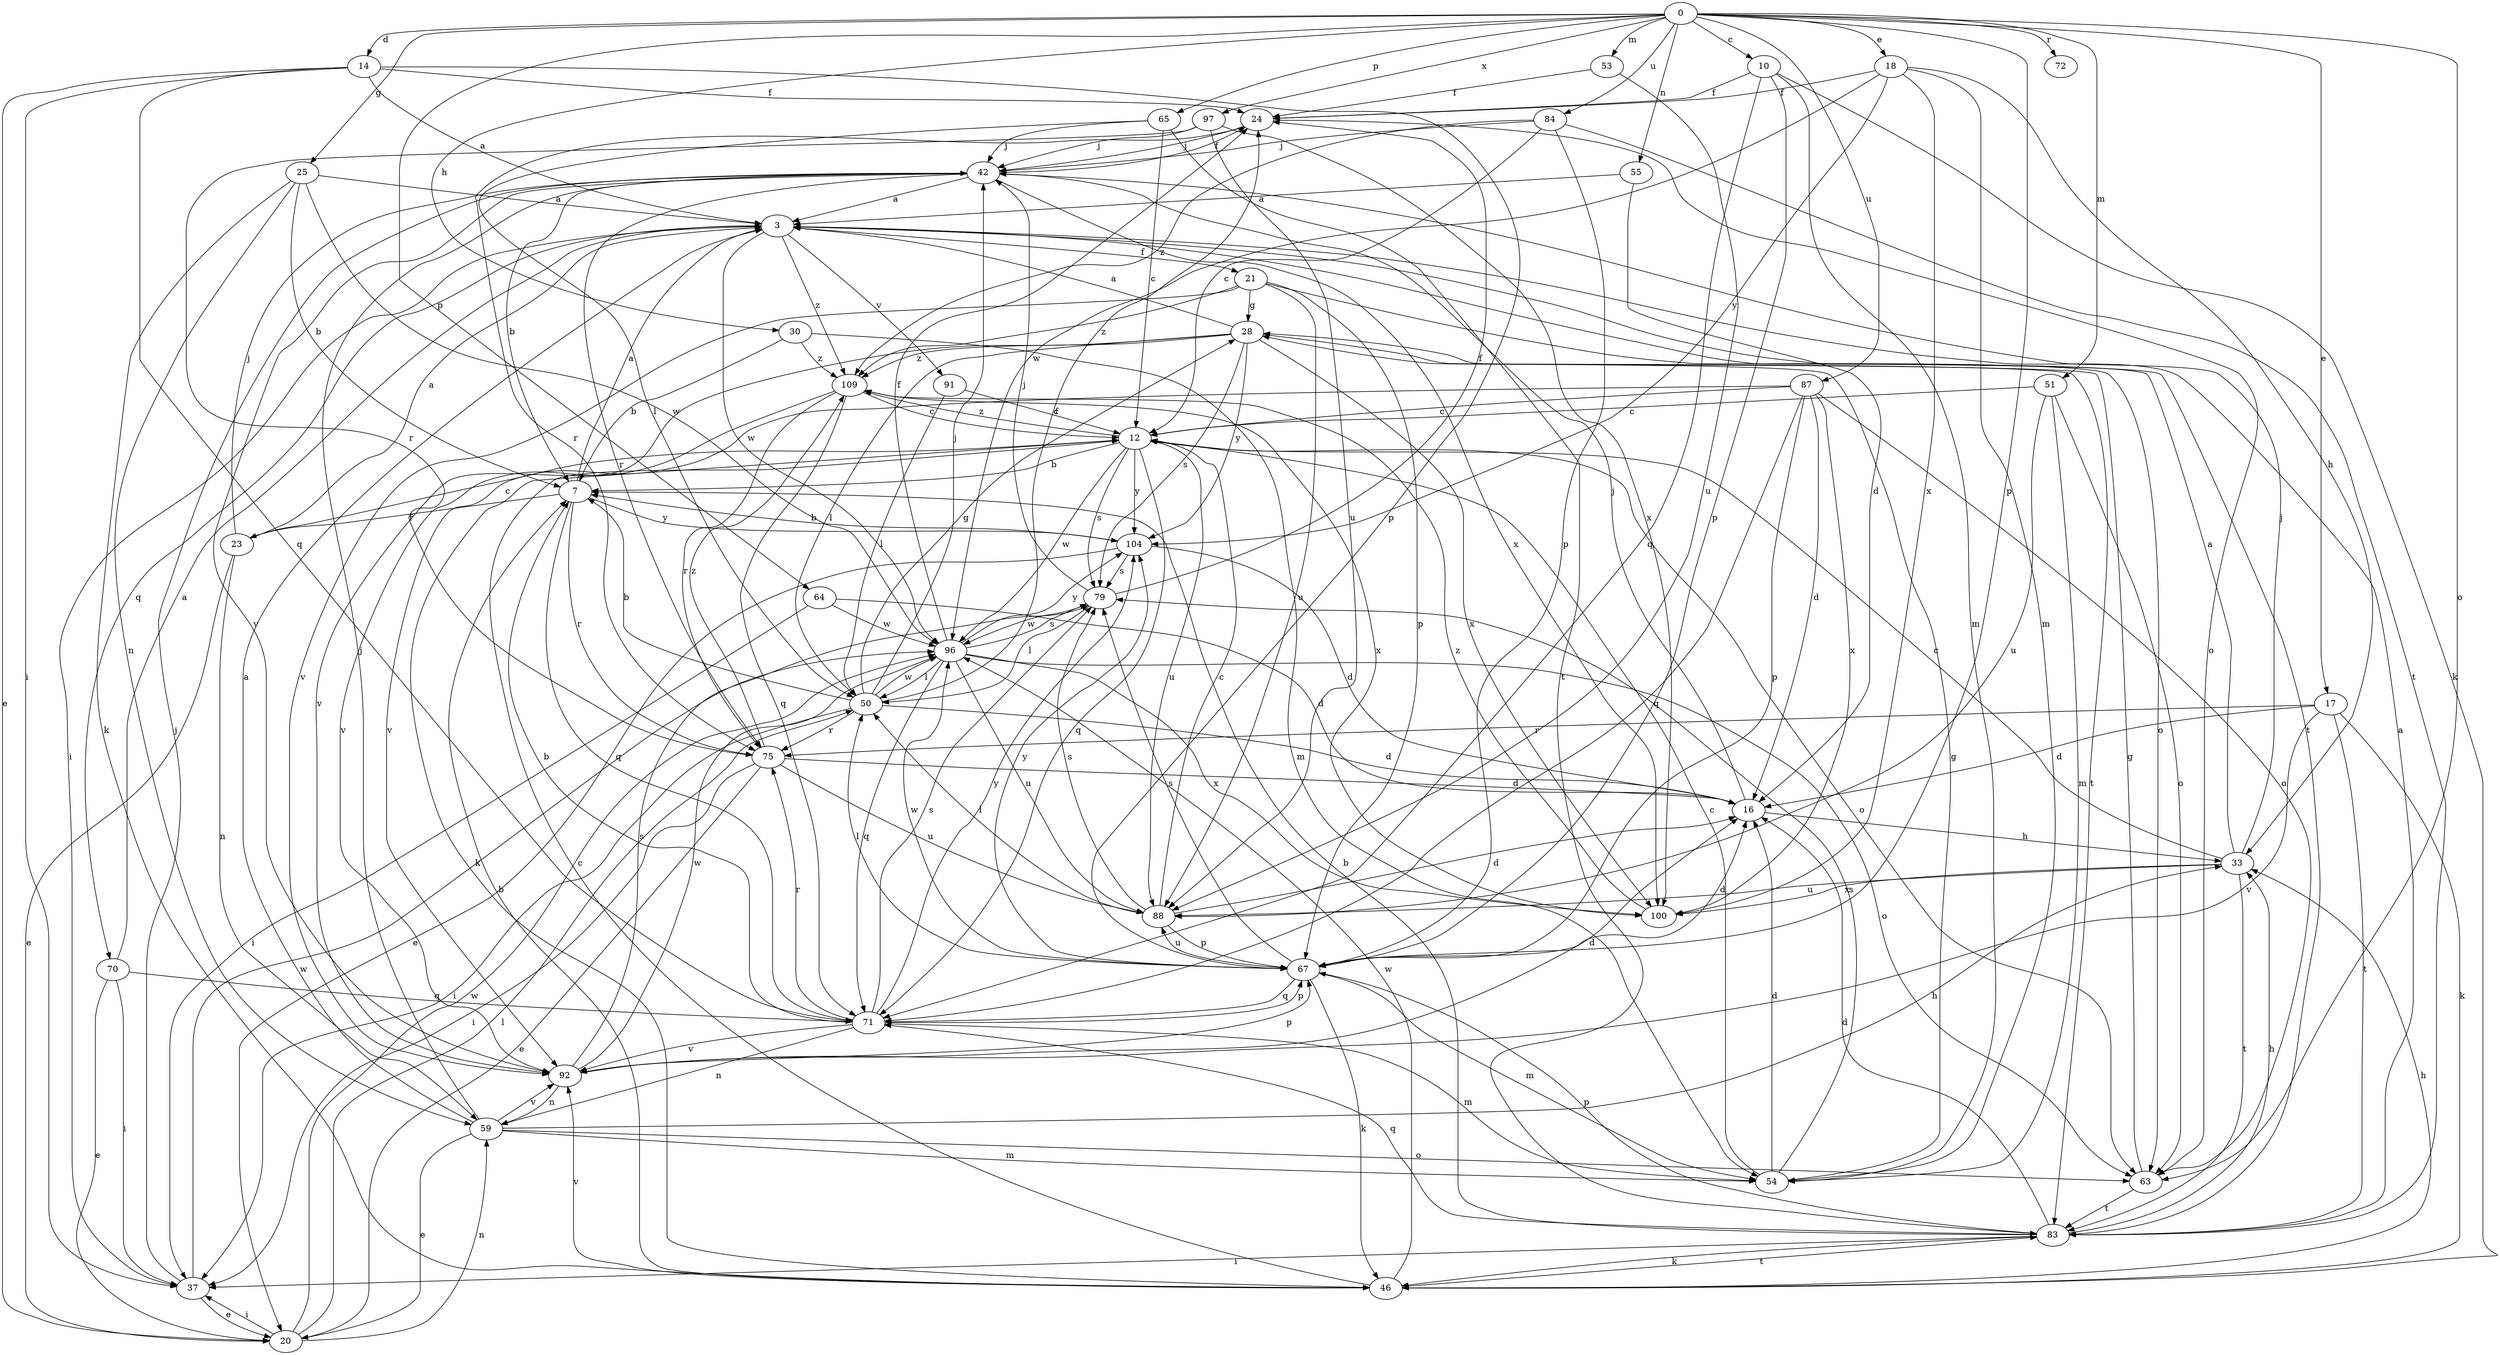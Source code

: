 strict digraph  {
0;
3;
7;
10;
12;
14;
16;
17;
18;
20;
21;
23;
24;
25;
28;
30;
33;
37;
42;
46;
50;
51;
53;
54;
55;
59;
63;
64;
65;
67;
70;
71;
72;
75;
79;
83;
84;
87;
88;
91;
92;
96;
97;
100;
104;
109;
0 -> 10  [label=c];
0 -> 14  [label=d];
0 -> 17  [label=e];
0 -> 18  [label=e];
0 -> 25  [label=g];
0 -> 30  [label=h];
0 -> 51  [label=m];
0 -> 53  [label=m];
0 -> 55  [label=n];
0 -> 63  [label=o];
0 -> 64  [label=p];
0 -> 65  [label=p];
0 -> 67  [label=p];
0 -> 72  [label=r];
0 -> 84  [label=u];
0 -> 87  [label=u];
0 -> 97  [label=x];
3 -> 21  [label=f];
3 -> 37  [label=i];
3 -> 70  [label=q];
3 -> 83  [label=t];
3 -> 91  [label=v];
3 -> 96  [label=w];
3 -> 109  [label=z];
7 -> 3  [label=a];
7 -> 23  [label=f];
7 -> 71  [label=q];
7 -> 75  [label=r];
7 -> 104  [label=y];
10 -> 24  [label=f];
10 -> 46  [label=k];
10 -> 54  [label=m];
10 -> 67  [label=p];
10 -> 71  [label=q];
12 -> 7  [label=b];
12 -> 46  [label=k];
12 -> 63  [label=o];
12 -> 71  [label=q];
12 -> 79  [label=s];
12 -> 88  [label=u];
12 -> 96  [label=w];
12 -> 104  [label=y];
12 -> 109  [label=z];
14 -> 3  [label=a];
14 -> 20  [label=e];
14 -> 24  [label=f];
14 -> 37  [label=i];
14 -> 67  [label=p];
14 -> 71  [label=q];
16 -> 33  [label=h];
16 -> 42  [label=j];
17 -> 16  [label=d];
17 -> 46  [label=k];
17 -> 75  [label=r];
17 -> 83  [label=t];
17 -> 92  [label=v];
18 -> 24  [label=f];
18 -> 33  [label=h];
18 -> 54  [label=m];
18 -> 96  [label=w];
18 -> 100  [label=x];
18 -> 104  [label=y];
20 -> 37  [label=i];
20 -> 50  [label=l];
20 -> 59  [label=n];
20 -> 96  [label=w];
21 -> 28  [label=g];
21 -> 63  [label=o];
21 -> 67  [label=p];
21 -> 88  [label=u];
21 -> 92  [label=v];
21 -> 109  [label=z];
23 -> 3  [label=a];
23 -> 12  [label=c];
23 -> 20  [label=e];
23 -> 42  [label=j];
23 -> 59  [label=n];
24 -> 42  [label=j];
24 -> 63  [label=o];
24 -> 75  [label=r];
25 -> 3  [label=a];
25 -> 7  [label=b];
25 -> 46  [label=k];
25 -> 59  [label=n];
25 -> 96  [label=w];
28 -> 3  [label=a];
28 -> 50  [label=l];
28 -> 79  [label=s];
28 -> 83  [label=t];
28 -> 92  [label=v];
28 -> 100  [label=x];
28 -> 104  [label=y];
28 -> 109  [label=z];
30 -> 7  [label=b];
30 -> 54  [label=m];
30 -> 109  [label=z];
33 -> 3  [label=a];
33 -> 12  [label=c];
33 -> 42  [label=j];
33 -> 83  [label=t];
33 -> 88  [label=u];
33 -> 100  [label=x];
37 -> 20  [label=e];
37 -> 42  [label=j];
37 -> 96  [label=w];
42 -> 3  [label=a];
42 -> 7  [label=b];
42 -> 24  [label=f];
42 -> 75  [label=r];
42 -> 92  [label=v];
42 -> 100  [label=x];
46 -> 7  [label=b];
46 -> 12  [label=c];
46 -> 33  [label=h];
46 -> 83  [label=t];
46 -> 92  [label=v];
46 -> 96  [label=w];
50 -> 7  [label=b];
50 -> 16  [label=d];
50 -> 24  [label=f];
50 -> 28  [label=g];
50 -> 37  [label=i];
50 -> 42  [label=j];
50 -> 75  [label=r];
50 -> 96  [label=w];
51 -> 12  [label=c];
51 -> 54  [label=m];
51 -> 63  [label=o];
51 -> 88  [label=u];
53 -> 24  [label=f];
53 -> 88  [label=u];
54 -> 12  [label=c];
54 -> 16  [label=d];
54 -> 28  [label=g];
54 -> 79  [label=s];
55 -> 3  [label=a];
55 -> 16  [label=d];
59 -> 3  [label=a];
59 -> 20  [label=e];
59 -> 33  [label=h];
59 -> 42  [label=j];
59 -> 54  [label=m];
59 -> 63  [label=o];
59 -> 92  [label=v];
63 -> 28  [label=g];
63 -> 83  [label=t];
64 -> 16  [label=d];
64 -> 37  [label=i];
64 -> 96  [label=w];
65 -> 12  [label=c];
65 -> 42  [label=j];
65 -> 50  [label=l];
65 -> 83  [label=t];
67 -> 16  [label=d];
67 -> 46  [label=k];
67 -> 50  [label=l];
67 -> 54  [label=m];
67 -> 71  [label=q];
67 -> 79  [label=s];
67 -> 88  [label=u];
67 -> 96  [label=w];
67 -> 104  [label=y];
70 -> 3  [label=a];
70 -> 20  [label=e];
70 -> 37  [label=i];
70 -> 71  [label=q];
71 -> 7  [label=b];
71 -> 54  [label=m];
71 -> 59  [label=n];
71 -> 67  [label=p];
71 -> 75  [label=r];
71 -> 79  [label=s];
71 -> 92  [label=v];
71 -> 104  [label=y];
75 -> 16  [label=d];
75 -> 20  [label=e];
75 -> 37  [label=i];
75 -> 88  [label=u];
75 -> 109  [label=z];
79 -> 24  [label=f];
79 -> 42  [label=j];
79 -> 50  [label=l];
79 -> 96  [label=w];
83 -> 3  [label=a];
83 -> 7  [label=b];
83 -> 16  [label=d];
83 -> 33  [label=h];
83 -> 37  [label=i];
83 -> 46  [label=k];
83 -> 67  [label=p];
83 -> 71  [label=q];
84 -> 12  [label=c];
84 -> 42  [label=j];
84 -> 67  [label=p];
84 -> 83  [label=t];
84 -> 109  [label=z];
87 -> 12  [label=c];
87 -> 16  [label=d];
87 -> 63  [label=o];
87 -> 67  [label=p];
87 -> 71  [label=q];
87 -> 92  [label=v];
87 -> 100  [label=x];
88 -> 12  [label=c];
88 -> 16  [label=d];
88 -> 50  [label=l];
88 -> 67  [label=p];
88 -> 79  [label=s];
91 -> 12  [label=c];
91 -> 50  [label=l];
92 -> 16  [label=d];
92 -> 59  [label=n];
92 -> 67  [label=p];
92 -> 79  [label=s];
92 -> 96  [label=w];
96 -> 24  [label=f];
96 -> 50  [label=l];
96 -> 63  [label=o];
96 -> 71  [label=q];
96 -> 79  [label=s];
96 -> 88  [label=u];
96 -> 100  [label=x];
96 -> 104  [label=y];
97 -> 42  [label=j];
97 -> 75  [label=r];
97 -> 88  [label=u];
97 -> 100  [label=x];
100 -> 109  [label=z];
104 -> 7  [label=b];
104 -> 16  [label=d];
104 -> 20  [label=e];
104 -> 79  [label=s];
109 -> 12  [label=c];
109 -> 71  [label=q];
109 -> 75  [label=r];
109 -> 92  [label=v];
109 -> 100  [label=x];
}

